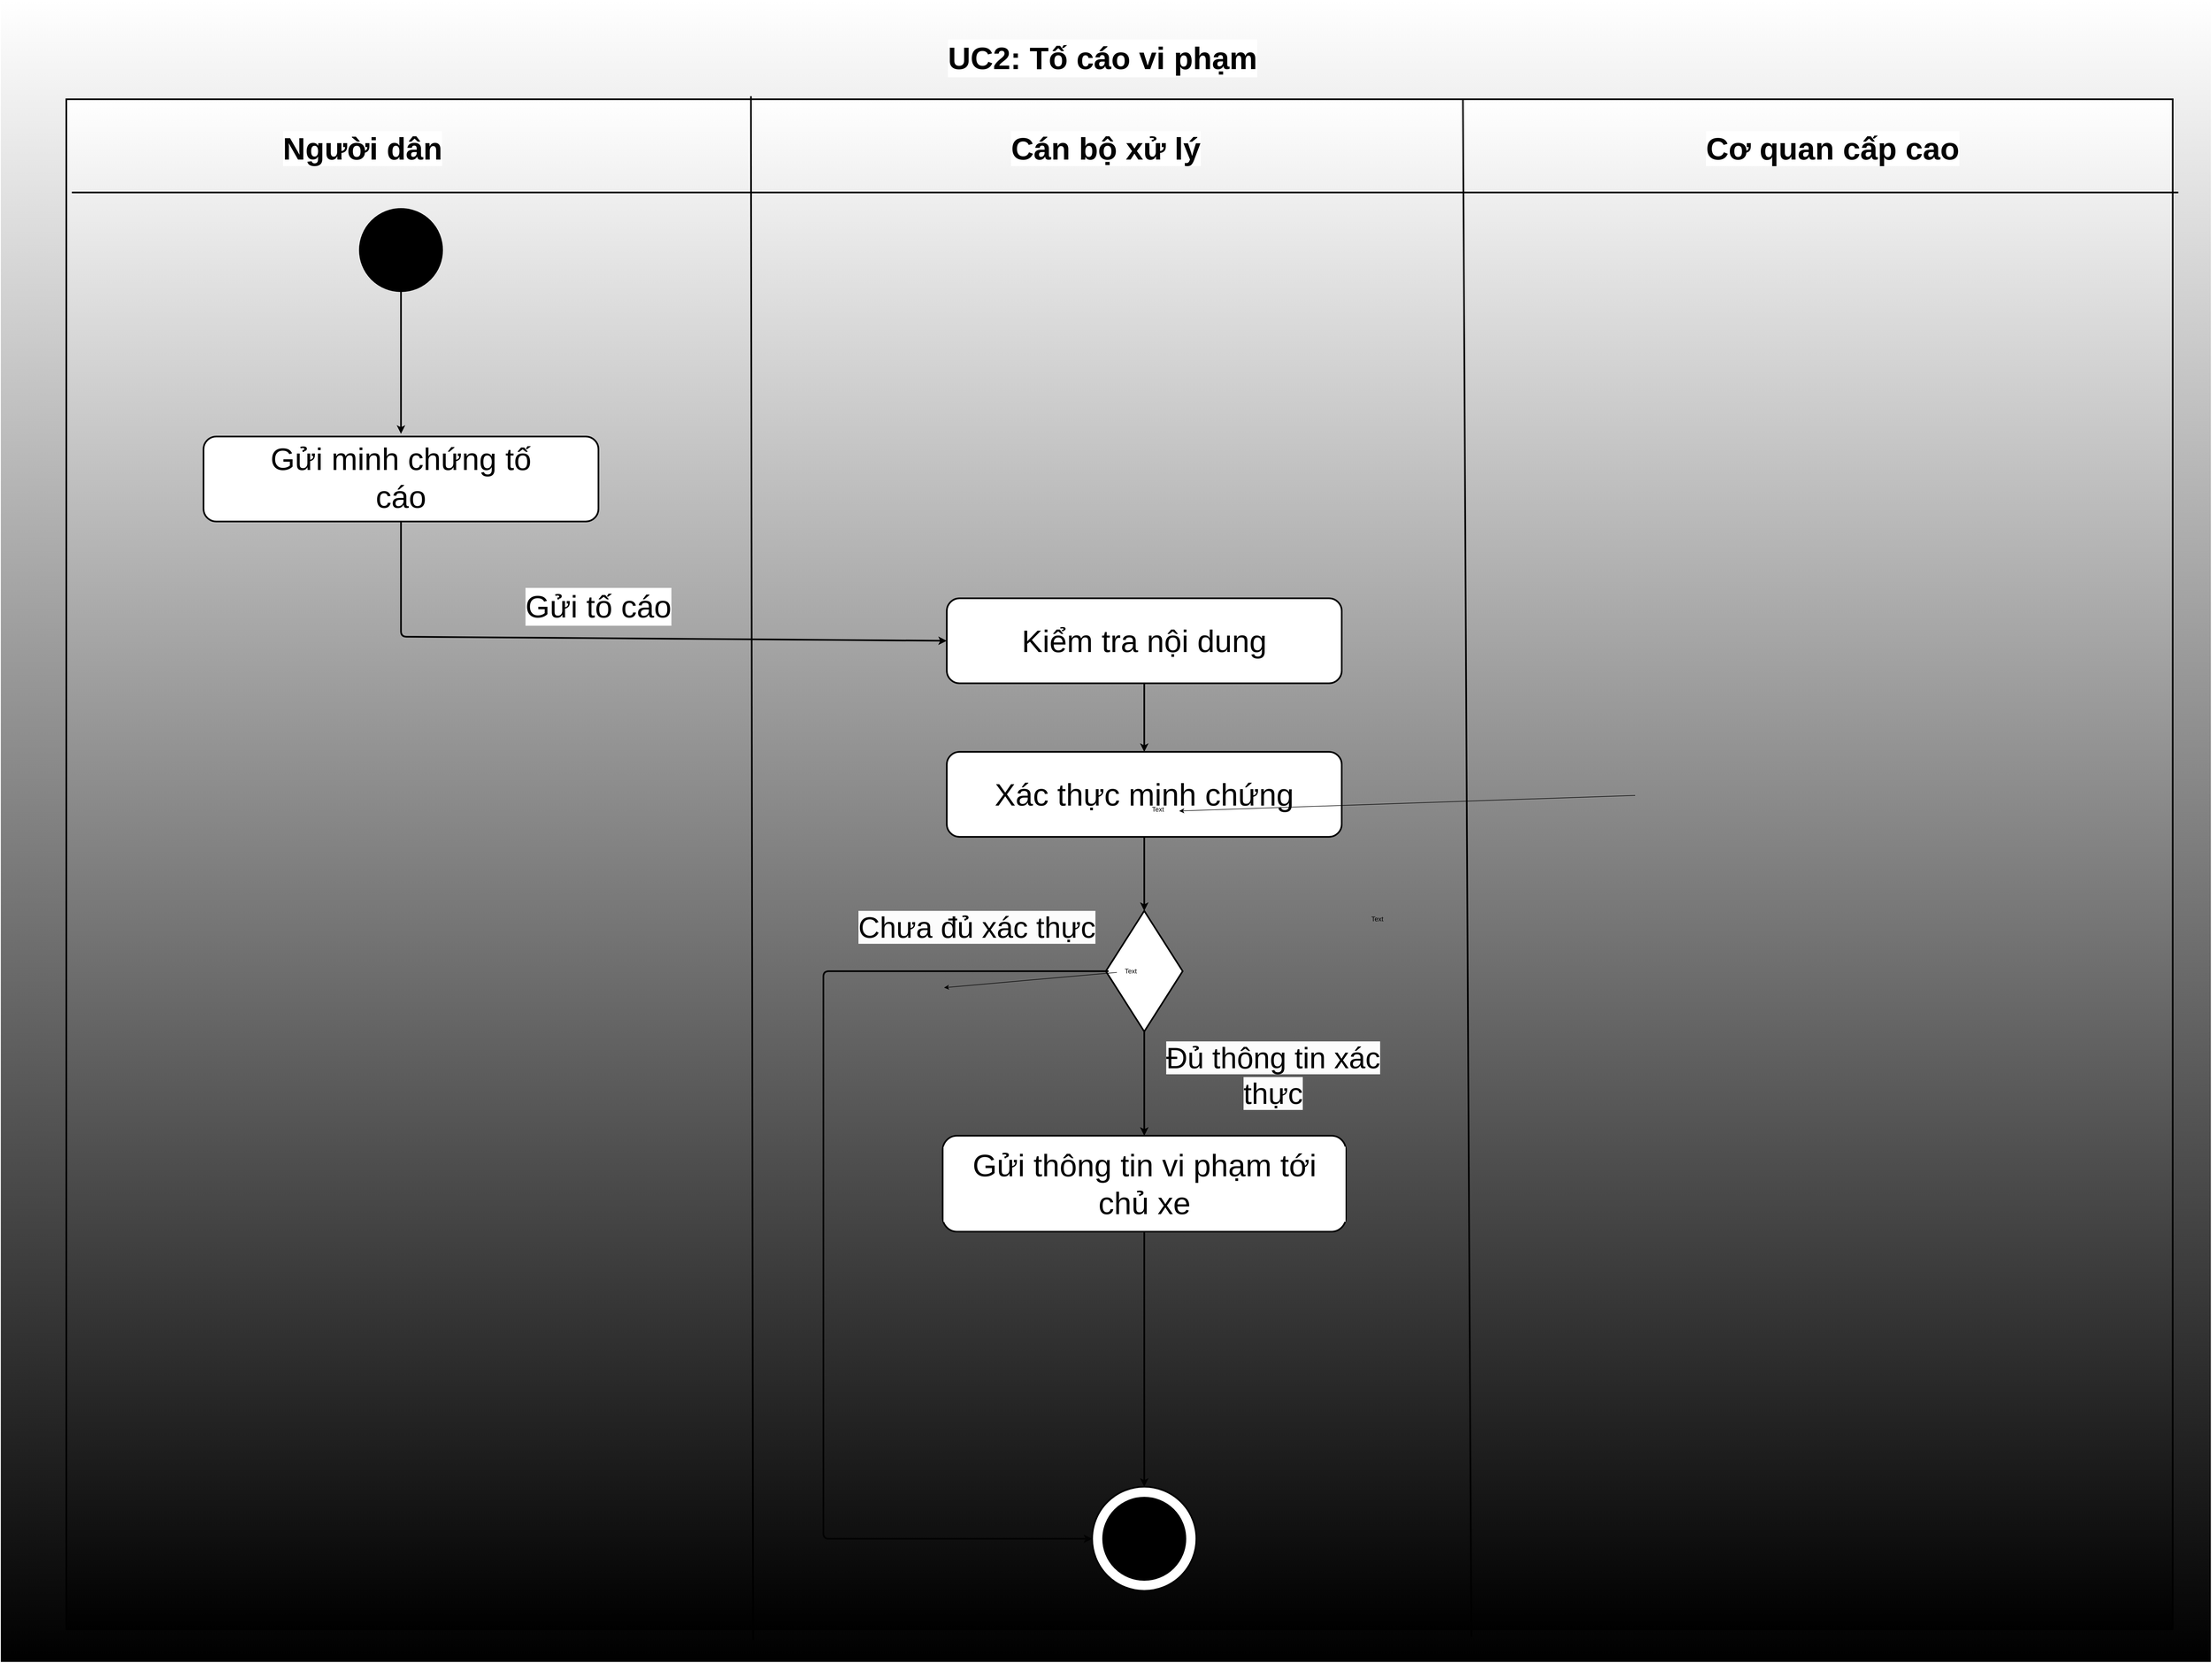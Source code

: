 <mxfile>
    <diagram id="2RFzTw2B8HL-43dbncLy" name="Page-1">
        <mxGraphModel dx="4760" dy="4900" grid="1" gridSize="10" guides="1" tooltips="1" connect="1" arrows="1" fold="1" page="1" pageScale="1" pageWidth="850" pageHeight="1100" math="0" shadow="0">
            <root>
                <mxCell id="0"/>
                <mxCell id="1" parent="0"/>
                <mxCell id="2" value="" style="rounded=0;whiteSpace=wrap;html=1;strokeColor=#FFFFFF;fillColor=#FFFFFF;gradientColor=default;" vertex="1" parent="1">
                    <mxGeometry x="-850" y="-1500" width="4030" height="3030" as="geometry"/>
                </mxCell>
                <mxCell id="3" value="" style="rounded=0;whiteSpace=wrap;html=1;strokeColor=#000000;fillColor=#FFFFFF;gradientColor=default;strokeWidth=3;movable=0;resizable=0;rotatable=0;deletable=0;editable=0;connectable=0;" vertex="1" parent="1">
                    <mxGeometry x="-730" y="-1320" width="3840" height="2790" as="geometry"/>
                </mxCell>
                <mxCell id="4" value="" style="endArrow=none;html=1;entryX=0.325;entryY=-0.002;entryDx=0;entryDy=0;entryPerimeter=0;exitX=0.326;exitY=1.007;exitDx=0;exitDy=0;exitPerimeter=0;strokeColor=#000000;strokeWidth=3;movable=0;resizable=0;rotatable=0;deletable=0;editable=0;connectable=0;" edge="1" parent="1" source="3" target="3">
                    <mxGeometry width="50" height="50" relative="1" as="geometry">
                        <mxPoint x="1150" y="-130" as="sourcePoint"/>
                        <mxPoint x="1200" y="-180" as="targetPoint"/>
                    </mxGeometry>
                </mxCell>
                <mxCell id="5" value="" style="endArrow=none;html=1;strokeColor=#000000;entryX=0.663;entryY=0;entryDx=0;entryDy=0;entryPerimeter=0;exitX=0.667;exitY=1.005;exitDx=0;exitDy=0;exitPerimeter=0;strokeWidth=3;movable=0;resizable=0;rotatable=0;deletable=0;editable=0;connectable=0;" edge="1" parent="1" source="3" target="3">
                    <mxGeometry width="50" height="50" relative="1" as="geometry">
                        <mxPoint x="1990" y="-150" as="sourcePoint"/>
                        <mxPoint x="2040" y="-200" as="targetPoint"/>
                    </mxGeometry>
                </mxCell>
                <mxCell id="6" value="" style="endArrow=none;html=1;strokeColor=#000000;strokeWidth=3;movable=0;resizable=0;rotatable=0;deletable=0;editable=0;connectable=0;" edge="1" parent="1">
                    <mxGeometry width="50" height="50" relative="1" as="geometry">
                        <mxPoint x="-720" y="-1150" as="sourcePoint"/>
                        <mxPoint x="3120" y="-1150" as="targetPoint"/>
                    </mxGeometry>
                </mxCell>
                <mxCell id="7" value="Text" style="text;strokeColor=none;align=center;fillColor=none;html=1;verticalAlign=middle;whiteSpace=wrap;rounded=0;strokeWidth=3;" vertex="1" parent="1">
                    <mxGeometry x="1630" y="-70" width="60" height="490" as="geometry"/>
                </mxCell>
                <mxCell id="8" value="&lt;b&gt;&lt;font style=&quot;background-color: rgb(255, 255, 255); font-size: 57px;&quot; color=&quot;#030303&quot;&gt;Người dân&lt;/font&gt;&lt;/b&gt;" style="text;strokeColor=none;align=center;fillColor=none;html=1;verticalAlign=middle;whiteSpace=wrap;rounded=0;strokeWidth=3;" vertex="1" parent="1">
                    <mxGeometry x="-620" y="-1300" width="860" height="140" as="geometry"/>
                </mxCell>
                <mxCell id="9" value="&lt;b&gt;&lt;font style=&quot;background-color: rgb(255, 255, 255); font-size: 57px;&quot; color=&quot;#030303&quot;&gt;Cán bộ xử lý&lt;/font&gt;&lt;/b&gt;" style="text;strokeColor=none;align=center;fillColor=none;html=1;verticalAlign=middle;whiteSpace=wrap;rounded=0;strokeWidth=3;" vertex="1" parent="1">
                    <mxGeometry x="735" y="-1300" width="860" height="140" as="geometry"/>
                </mxCell>
                <mxCell id="10" value="&lt;b&gt;&lt;font style=&quot;background-color: rgb(255, 255, 255); font-size: 57px;&quot; color=&quot;#030303&quot;&gt;Cơ quan cấp cao&lt;/font&gt;&lt;/b&gt;" style="text;strokeColor=none;align=center;fillColor=none;html=1;verticalAlign=middle;whiteSpace=wrap;rounded=0;strokeWidth=3;" vertex="1" parent="1">
                    <mxGeometry x="2060" y="-1300" width="860" height="140" as="geometry"/>
                </mxCell>
                <mxCell id="11" value="" style="ellipse;whiteSpace=wrap;html=1;aspect=fixed;labelBackgroundColor=#FFFFFF;strokeColor=#000000;strokeWidth=3;fontSize=57;fontColor=#030303;fillColor=#000000;gradientColor=#000000;" vertex="1" parent="1">
                    <mxGeometry x="-195" y="-1120" width="150" height="150" as="geometry"/>
                </mxCell>
                <mxCell id="12" value="" style="rounded=1;whiteSpace=wrap;html=1;labelBackgroundColor=#FFFFFF;strokeColor=#000000;strokeWidth=3;fontSize=57;fontColor=#030303;fillColor=#FFFFFF;gradientColor=#FFFFFF;" vertex="1" parent="1">
                    <mxGeometry x="-480" y="-705" width="720" height="155" as="geometry"/>
                </mxCell>
                <mxCell id="13" value="&lt;font style=&quot;background-color: rgb(255, 255, 255);&quot; color=&quot;#000000&quot;&gt;&lt;b&gt;UC2: Tố cáo vi phạm&lt;/b&gt;&lt;/font&gt;" style="text;strokeColor=none;align=center;fillColor=none;html=1;verticalAlign=middle;whiteSpace=wrap;rounded=0;labelBackgroundColor=#FFFFFF;strokeWidth=3;fontSize=57;fontColor=#030303;" vertex="1" parent="1">
                    <mxGeometry x="800" y="-1450" width="717.5" height="110" as="geometry"/>
                </mxCell>
                <mxCell id="14" value="Gửi minh chứng tố cáo" style="text;strokeColor=none;align=center;fillColor=none;html=1;verticalAlign=middle;whiteSpace=wrap;rounded=0;labelBackgroundColor=#FFFFFF;strokeWidth=3;fontSize=57;fontColor=#000000;" vertex="1" parent="1">
                    <mxGeometry x="-360" y="-710" width="480" height="160" as="geometry"/>
                </mxCell>
                <mxCell id="15" style="edgeStyle=none;html=1;exitX=0.5;exitY=1;exitDx=0;exitDy=0;strokeColor=#000000;strokeWidth=3;fontSize=57;fontColor=#000000;entryX=0.5;entryY=0;entryDx=0;entryDy=0;" edge="1" parent="1" source="16">
                    <mxGeometry relative="1" as="geometry">
                        <mxPoint x="1235" y="-130" as="targetPoint"/>
                    </mxGeometry>
                </mxCell>
                <mxCell id="16" value="Kiểm tra nội dung" style="rounded=1;whiteSpace=wrap;html=1;labelBackgroundColor=#FFFFFF;strokeColor=#000000;strokeWidth=3;fontSize=57;fontColor=#030303;fillColor=#FFFFFF;gradientColor=#FFFFFF;" vertex="1" parent="1">
                    <mxGeometry x="875" y="-410" width="720" height="155" as="geometry"/>
                </mxCell>
                <mxCell id="19" style="edgeStyle=none;html=1;exitX=0.5;exitY=1;exitDx=0;exitDy=0;strokeColor=#000000;strokeWidth=3;fontSize=57;fontColor=#000000;entryX=0.5;entryY=0;entryDx=0;entryDy=0;" edge="1" parent="1" source="20" target="22">
                    <mxGeometry relative="1" as="geometry">
                        <mxPoint x="2520" y="600" as="targetPoint"/>
                    </mxGeometry>
                </mxCell>
                <mxCell id="20" value="Xác thực minh chứng" style="rounded=1;whiteSpace=wrap;html=1;labelBackgroundColor=#FFFFFF;strokeColor=#000000;strokeWidth=3;fontSize=57;fontColor=#030303;fillColor=#FFFFFF;gradientColor=#FFFFFF;" vertex="1" parent="1">
                    <mxGeometry x="875" y="-130" width="720" height="155" as="geometry"/>
                </mxCell>
                <mxCell id="21" style="edgeStyle=none;html=1;exitX=0.5;exitY=1;exitDx=0;exitDy=0;entryX=0.5;entryY=0;entryDx=0;entryDy=0;strokeColor=#000000;strokeWidth=3;fontSize=57;fontColor=#000000;" edge="1" parent="1" source="22" target="24">
                    <mxGeometry relative="1" as="geometry"/>
                </mxCell>
                <mxCell id="22" value="" style="rhombus;whiteSpace=wrap;html=1;labelBackgroundColor=#FFFFFF;strokeColor=#000000;strokeWidth=3;fontSize=57;fontColor=#000000;fillColor=#FFFFFF;gradientColor=#FFFFFF;" vertex="1" parent="1">
                    <mxGeometry x="1165" y="160" width="140" height="220" as="geometry"/>
                </mxCell>
                <mxCell id="23" style="edgeStyle=none;html=1;exitX=0.5;exitY=1;exitDx=0;exitDy=0;entryX=0.5;entryY=0;entryDx=0;entryDy=0;strokeColor=#000000;strokeWidth=3;fontSize=57;fontColor=#000000;" edge="1" parent="1" source="24" target="25">
                    <mxGeometry relative="1" as="geometry"/>
                </mxCell>
                <mxCell id="24" value="Gửi thông tin vi phạm tới chủ xe" style="rounded=1;whiteSpace=wrap;html=1;labelBackgroundColor=#FFFFFF;strokeColor=#000000;strokeWidth=3;fontSize=57;fontColor=#030303;fillColor=#FFFFFF;gradientColor=#FFFFFF;" vertex="1" parent="1">
                    <mxGeometry x="867.5" y="570" width="735" height="175" as="geometry"/>
                </mxCell>
                <mxCell id="25" value="" style="ellipse;whiteSpace=wrap;html=1;aspect=fixed;labelBackgroundColor=#FFFFFF;strokeColor=#000000;strokeWidth=3;fontSize=57;fontColor=#000000;fillColor=#FFFFFF;gradientColor=#FFFFFF;movable=1;resizable=1;rotatable=1;deletable=1;editable=1;connectable=1;" vertex="1" parent="1">
                    <mxGeometry x="1140" y="1210" width="190" height="190" as="geometry"/>
                </mxCell>
                <mxCell id="26" value="" style="ellipse;whiteSpace=wrap;html=1;aspect=fixed;labelBackgroundColor=#FFFFFF;strokeColor=#000000;strokeWidth=3;fontSize=57;fontColor=#030303;fillColor=#000000;gradientColor=#000000;movable=1;resizable=1;rotatable=1;deletable=1;editable=1;connectable=1;" vertex="1" parent="1">
                    <mxGeometry x="1160" y="1230" width="150" height="150" as="geometry"/>
                </mxCell>
                <mxCell id="27" value="" style="endArrow=classic;html=1;strokeColor=#000000;strokeWidth=3;fontSize=57;fontColor=#000000;exitX=0.5;exitY=1;exitDx=0;exitDy=0;entryX=0.5;entryY=0;entryDx=0;entryDy=0;" edge="1" parent="1" source="11" target="14">
                    <mxGeometry width="50" height="50" relative="1" as="geometry">
                        <mxPoint x="880" y="-320" as="sourcePoint"/>
                        <mxPoint x="1690" y="-340" as="targetPoint"/>
                    </mxGeometry>
                </mxCell>
                <mxCell id="28" value="" style="endArrow=classic;html=1;strokeColor=#000000;strokeWidth=3;fontSize=57;fontColor=#000000;exitX=0.5;exitY=1;exitDx=0;exitDy=0;entryX=0;entryY=0.5;entryDx=0;entryDy=0;" edge="1" parent="1" source="14" target="16">
                    <mxGeometry relative="1" as="geometry">
                        <mxPoint x="1610" y="-320" as="sourcePoint"/>
                        <mxPoint x="1710" y="-320" as="targetPoint"/>
                        <Array as="points">
                            <mxPoint x="-120" y="-340"/>
                        </Array>
                    </mxGeometry>
                </mxCell>
                <mxCell id="29" value="Gửi tố cáo" style="text;strokeColor=none;align=center;fillColor=none;html=1;verticalAlign=middle;whiteSpace=wrap;rounded=0;labelBackgroundColor=#FFFFFF;strokeWidth=3;fontSize=57;fontColor=#000000;" vertex="1" parent="1">
                    <mxGeometry x="50" y="-460" width="380" height="130" as="geometry"/>
                </mxCell>
                <mxCell id="39" value="" style="edgeStyle=none;html=1;" edge="1" parent="1">
                    <mxGeometry relative="1" as="geometry">
                        <mxPoint x="2130" y="-50.561" as="sourcePoint"/>
                        <mxPoint x="1298.714" y="-22.176" as="targetPoint"/>
                    </mxGeometry>
                </mxCell>
                <mxCell id="41" style="edgeStyle=none;html=1;" edge="1" parent="1" source="40">
                    <mxGeometry relative="1" as="geometry">
                        <mxPoint x="870" y="300" as="targetPoint"/>
                    </mxGeometry>
                </mxCell>
                <mxCell id="40" value="Text" style="text;html=1;align=center;verticalAlign=middle;resizable=0;points=[];autosize=1;strokeColor=none;fillColor=none;" vertex="1" parent="1">
                    <mxGeometry x="1185" y="255" width="50" height="30" as="geometry"/>
                </mxCell>
                <mxCell id="42" value="" style="endArrow=classic;html=1;exitX=-0.3;exitY=0.5;exitDx=0;exitDy=0;exitPerimeter=0;strokeColor=#030303;strokeWidth=3;entryX=0;entryY=0.5;entryDx=0;entryDy=0;" edge="1" parent="1" source="40" target="25">
                    <mxGeometry width="50" height="50" relative="1" as="geometry">
                        <mxPoint x="710" y="400" as="sourcePoint"/>
                        <mxPoint x="1100" y="1305" as="targetPoint"/>
                        <Array as="points">
                            <mxPoint x="650" y="270"/>
                            <mxPoint x="650" y="1305"/>
                        </Array>
                    </mxGeometry>
                </mxCell>
                <mxCell id="43" value="Text" style="text;html=1;strokeColor=none;fillColor=none;align=center;verticalAlign=middle;whiteSpace=wrap;rounded=0;" vertex="1" parent="1">
                    <mxGeometry x="1230" y="-40" width="60" height="30" as="geometry"/>
                </mxCell>
                <mxCell id="44" value="&lt;font style=&quot;background-color: rgb(252, 252, 252); font-size: 54px;&quot; color=&quot;#000000&quot;&gt;Chưa đủ xác thực&lt;/font&gt;" style="text;strokeColor=none;align=center;fillColor=none;html=1;verticalAlign=middle;whiteSpace=wrap;rounded=0;" vertex="1" parent="1">
                    <mxGeometry x="690" y="140" width="480" height="100" as="geometry"/>
                </mxCell>
                <mxCell id="46" value="&lt;font color=&quot;#000000&quot;&gt;&lt;span style=&quot;font-size: 54px; background-color: rgb(252, 252, 252);&quot;&gt;Đủ thông tin xác thực&lt;/span&gt;&lt;/font&gt;" style="text;strokeColor=none;align=center;fillColor=none;html=1;verticalAlign=middle;whiteSpace=wrap;rounded=0;" vertex="1" parent="1">
                    <mxGeometry x="1230" y="410" width="480" height="100" as="geometry"/>
                </mxCell>
            </root>
        </mxGraphModel>
    </diagram>
</mxfile>